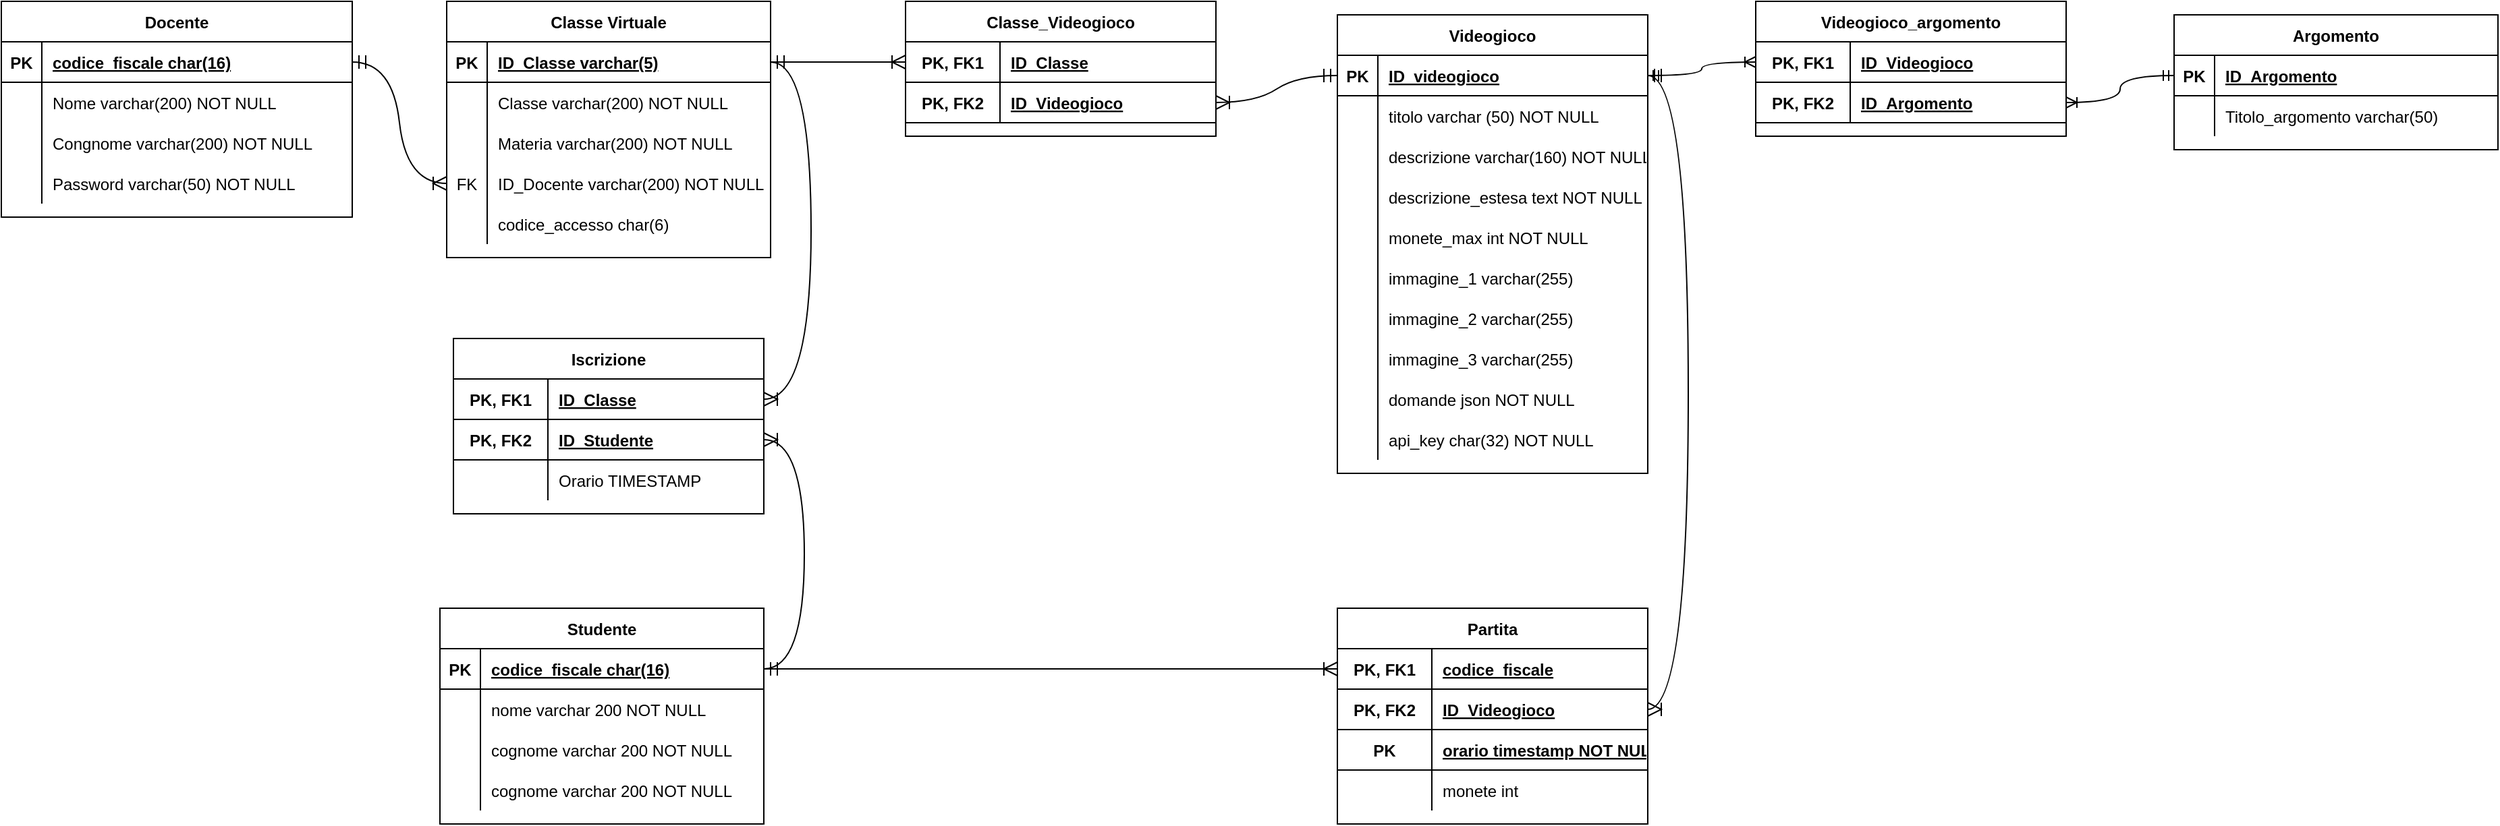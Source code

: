 <mxfile version="26.2.2">
  <diagram id="R2lEEEUBdFMjLlhIrx00" name="Page-1">
    <mxGraphModel dx="1182" dy="686" grid="1" gridSize="10" guides="1" tooltips="1" connect="1" arrows="1" fold="1" page="1" pageScale="1" pageWidth="850" pageHeight="1100" math="0" shadow="0" extFonts="Permanent Marker^https://fonts.googleapis.com/css?family=Permanent+Marker">
      <root>
        <mxCell id="0" />
        <mxCell id="1" parent="0" />
        <mxCell id="C-vyLk0tnHw3VtMMgP7b-23" value="Docente" style="shape=table;startSize=30;container=1;collapsible=1;childLayout=tableLayout;fixedRows=1;rowLines=0;fontStyle=1;align=center;resizeLast=1;" parent="1" vertex="1">
          <mxGeometry x="100" y="100" width="260" height="160" as="geometry" />
        </mxCell>
        <mxCell id="C-vyLk0tnHw3VtMMgP7b-24" value="" style="shape=partialRectangle;collapsible=0;dropTarget=0;pointerEvents=0;fillColor=none;points=[[0,0.5],[1,0.5]];portConstraint=eastwest;top=0;left=0;right=0;bottom=1;" parent="C-vyLk0tnHw3VtMMgP7b-23" vertex="1">
          <mxGeometry y="30" width="260" height="30" as="geometry" />
        </mxCell>
        <mxCell id="C-vyLk0tnHw3VtMMgP7b-25" value="PK" style="shape=partialRectangle;overflow=hidden;connectable=0;fillColor=none;top=0;left=0;bottom=0;right=0;fontStyle=1;" parent="C-vyLk0tnHw3VtMMgP7b-24" vertex="1">
          <mxGeometry width="30" height="30" as="geometry">
            <mxRectangle width="30" height="30" as="alternateBounds" />
          </mxGeometry>
        </mxCell>
        <mxCell id="C-vyLk0tnHw3VtMMgP7b-26" value="codice_fiscale char(16)" style="shape=partialRectangle;overflow=hidden;connectable=0;fillColor=none;top=0;left=0;bottom=0;right=0;align=left;spacingLeft=6;fontStyle=5;" parent="C-vyLk0tnHw3VtMMgP7b-24" vertex="1">
          <mxGeometry x="30" width="230" height="30" as="geometry">
            <mxRectangle width="230" height="30" as="alternateBounds" />
          </mxGeometry>
        </mxCell>
        <mxCell id="C-vyLk0tnHw3VtMMgP7b-27" value="" style="shape=partialRectangle;collapsible=0;dropTarget=0;pointerEvents=0;fillColor=none;points=[[0,0.5],[1,0.5]];portConstraint=eastwest;top=0;left=0;right=0;bottom=0;" parent="C-vyLk0tnHw3VtMMgP7b-23" vertex="1">
          <mxGeometry y="60" width="260" height="30" as="geometry" />
        </mxCell>
        <mxCell id="C-vyLk0tnHw3VtMMgP7b-28" value="" style="shape=partialRectangle;overflow=hidden;connectable=0;fillColor=none;top=0;left=0;bottom=0;right=0;" parent="C-vyLk0tnHw3VtMMgP7b-27" vertex="1">
          <mxGeometry width="30" height="30" as="geometry">
            <mxRectangle width="30" height="30" as="alternateBounds" />
          </mxGeometry>
        </mxCell>
        <mxCell id="C-vyLk0tnHw3VtMMgP7b-29" value="Nome varchar(200) NOT NULL" style="shape=partialRectangle;overflow=hidden;connectable=0;fillColor=none;top=0;left=0;bottom=0;right=0;align=left;spacingLeft=6;" parent="C-vyLk0tnHw3VtMMgP7b-27" vertex="1">
          <mxGeometry x="30" width="230" height="30" as="geometry">
            <mxRectangle width="230" height="30" as="alternateBounds" />
          </mxGeometry>
        </mxCell>
        <mxCell id="IggxKIgEsVO3CC22svOD-1" value="" style="shape=partialRectangle;collapsible=0;dropTarget=0;pointerEvents=0;fillColor=none;points=[[0,0.5],[1,0.5]];portConstraint=eastwest;top=0;left=0;right=0;bottom=0;" parent="C-vyLk0tnHw3VtMMgP7b-23" vertex="1">
          <mxGeometry y="90" width="260" height="30" as="geometry" />
        </mxCell>
        <mxCell id="IggxKIgEsVO3CC22svOD-2" value="" style="shape=partialRectangle;overflow=hidden;connectable=0;fillColor=none;top=0;left=0;bottom=0;right=0;" parent="IggxKIgEsVO3CC22svOD-1" vertex="1">
          <mxGeometry width="30" height="30" as="geometry">
            <mxRectangle width="30" height="30" as="alternateBounds" />
          </mxGeometry>
        </mxCell>
        <mxCell id="IggxKIgEsVO3CC22svOD-3" value="Congnome varchar(200) NOT NULL" style="shape=partialRectangle;overflow=hidden;connectable=0;fillColor=none;top=0;left=0;bottom=0;right=0;align=left;spacingLeft=6;" parent="IggxKIgEsVO3CC22svOD-1" vertex="1">
          <mxGeometry x="30" width="230" height="30" as="geometry">
            <mxRectangle width="230" height="30" as="alternateBounds" />
          </mxGeometry>
        </mxCell>
        <mxCell id="_SUH1hEgXWgi9U1hBM_J-2" value="" style="shape=partialRectangle;collapsible=0;dropTarget=0;pointerEvents=0;fillColor=none;points=[[0,0.5],[1,0.5]];portConstraint=eastwest;top=0;left=0;right=0;bottom=0;" parent="C-vyLk0tnHw3VtMMgP7b-23" vertex="1">
          <mxGeometry y="120" width="260" height="30" as="geometry" />
        </mxCell>
        <mxCell id="_SUH1hEgXWgi9U1hBM_J-3" value="" style="shape=partialRectangle;overflow=hidden;connectable=0;fillColor=none;top=0;left=0;bottom=0;right=0;" parent="_SUH1hEgXWgi9U1hBM_J-2" vertex="1">
          <mxGeometry width="30" height="30" as="geometry">
            <mxRectangle width="30" height="30" as="alternateBounds" />
          </mxGeometry>
        </mxCell>
        <mxCell id="_SUH1hEgXWgi9U1hBM_J-4" value="Password varchar(50) NOT NULL" style="shape=partialRectangle;overflow=hidden;connectable=0;fillColor=none;top=0;left=0;bottom=0;right=0;align=left;spacingLeft=6;" parent="_SUH1hEgXWgi9U1hBM_J-2" vertex="1">
          <mxGeometry x="30" width="230" height="30" as="geometry">
            <mxRectangle width="230" height="30" as="alternateBounds" />
          </mxGeometry>
        </mxCell>
        <mxCell id="_SUH1hEgXWgi9U1hBM_J-8" value="Classe Virtuale" style="shape=table;startSize=30;container=1;collapsible=1;childLayout=tableLayout;fixedRows=1;rowLines=0;fontStyle=1;align=center;resizeLast=1;" parent="1" vertex="1">
          <mxGeometry x="430" y="100" width="240" height="190" as="geometry" />
        </mxCell>
        <mxCell id="_SUH1hEgXWgi9U1hBM_J-9" value="" style="shape=partialRectangle;collapsible=0;dropTarget=0;pointerEvents=0;fillColor=none;points=[[0,0.5],[1,0.5]];portConstraint=eastwest;top=0;left=0;right=0;bottom=1;" parent="_SUH1hEgXWgi9U1hBM_J-8" vertex="1">
          <mxGeometry y="30" width="240" height="30" as="geometry" />
        </mxCell>
        <mxCell id="_SUH1hEgXWgi9U1hBM_J-10" value="PK" style="shape=partialRectangle;overflow=hidden;connectable=0;fillColor=none;top=0;left=0;bottom=0;right=0;fontStyle=1;" parent="_SUH1hEgXWgi9U1hBM_J-9" vertex="1">
          <mxGeometry width="30" height="30" as="geometry">
            <mxRectangle width="30" height="30" as="alternateBounds" />
          </mxGeometry>
        </mxCell>
        <mxCell id="_SUH1hEgXWgi9U1hBM_J-11" value="ID_Classe varchar(5)" style="shape=partialRectangle;overflow=hidden;connectable=0;fillColor=none;top=0;left=0;bottom=0;right=0;align=left;spacingLeft=6;fontStyle=5;" parent="_SUH1hEgXWgi9U1hBM_J-9" vertex="1">
          <mxGeometry x="30" width="210" height="30" as="geometry">
            <mxRectangle width="210" height="30" as="alternateBounds" />
          </mxGeometry>
        </mxCell>
        <mxCell id="_SUH1hEgXWgi9U1hBM_J-12" value="" style="shape=partialRectangle;collapsible=0;dropTarget=0;pointerEvents=0;fillColor=none;points=[[0,0.5],[1,0.5]];portConstraint=eastwest;top=0;left=0;right=0;bottom=0;" parent="_SUH1hEgXWgi9U1hBM_J-8" vertex="1">
          <mxGeometry y="60" width="240" height="30" as="geometry" />
        </mxCell>
        <mxCell id="_SUH1hEgXWgi9U1hBM_J-13" value="" style="shape=partialRectangle;overflow=hidden;connectable=0;fillColor=none;top=0;left=0;bottom=0;right=0;" parent="_SUH1hEgXWgi9U1hBM_J-12" vertex="1">
          <mxGeometry width="30" height="30" as="geometry">
            <mxRectangle width="30" height="30" as="alternateBounds" />
          </mxGeometry>
        </mxCell>
        <mxCell id="_SUH1hEgXWgi9U1hBM_J-14" value="Classe varchar(200) NOT NULL" style="shape=partialRectangle;overflow=hidden;connectable=0;fillColor=none;top=0;left=0;bottom=0;right=0;align=left;spacingLeft=6;" parent="_SUH1hEgXWgi9U1hBM_J-12" vertex="1">
          <mxGeometry x="30" width="210" height="30" as="geometry">
            <mxRectangle width="210" height="30" as="alternateBounds" />
          </mxGeometry>
        </mxCell>
        <mxCell id="_SUH1hEgXWgi9U1hBM_J-15" value="" style="shape=partialRectangle;collapsible=0;dropTarget=0;pointerEvents=0;fillColor=none;points=[[0,0.5],[1,0.5]];portConstraint=eastwest;top=0;left=0;right=0;bottom=0;" parent="_SUH1hEgXWgi9U1hBM_J-8" vertex="1">
          <mxGeometry y="90" width="240" height="30" as="geometry" />
        </mxCell>
        <mxCell id="_SUH1hEgXWgi9U1hBM_J-16" value="" style="shape=partialRectangle;overflow=hidden;connectable=0;fillColor=none;top=0;left=0;bottom=0;right=0;" parent="_SUH1hEgXWgi9U1hBM_J-15" vertex="1">
          <mxGeometry width="30" height="30" as="geometry">
            <mxRectangle width="30" height="30" as="alternateBounds" />
          </mxGeometry>
        </mxCell>
        <mxCell id="_SUH1hEgXWgi9U1hBM_J-17" value="Materia varchar(200) NOT NULL" style="shape=partialRectangle;overflow=hidden;connectable=0;fillColor=none;top=0;left=0;bottom=0;right=0;align=left;spacingLeft=6;" parent="_SUH1hEgXWgi9U1hBM_J-15" vertex="1">
          <mxGeometry x="30" width="210" height="30" as="geometry">
            <mxRectangle width="210" height="30" as="alternateBounds" />
          </mxGeometry>
        </mxCell>
        <mxCell id="ghyRE52fyEiXk1OtpLhj-1" value="" style="shape=partialRectangle;collapsible=0;dropTarget=0;pointerEvents=0;fillColor=none;points=[[0,0.5],[1,0.5]];portConstraint=eastwest;top=0;left=0;right=0;bottom=0;" parent="_SUH1hEgXWgi9U1hBM_J-8" vertex="1">
          <mxGeometry y="120" width="240" height="30" as="geometry" />
        </mxCell>
        <mxCell id="ghyRE52fyEiXk1OtpLhj-2" value="FK" style="shape=partialRectangle;overflow=hidden;connectable=0;fillColor=none;top=0;left=0;bottom=0;right=0;" parent="ghyRE52fyEiXk1OtpLhj-1" vertex="1">
          <mxGeometry width="30" height="30" as="geometry">
            <mxRectangle width="30" height="30" as="alternateBounds" />
          </mxGeometry>
        </mxCell>
        <mxCell id="ghyRE52fyEiXk1OtpLhj-3" value="ID_Docente varchar(200) NOT NULL" style="shape=partialRectangle;overflow=hidden;connectable=0;fillColor=none;top=0;left=0;bottom=0;right=0;align=left;spacingLeft=6;" parent="ghyRE52fyEiXk1OtpLhj-1" vertex="1">
          <mxGeometry x="30" width="210" height="30" as="geometry">
            <mxRectangle width="210" height="30" as="alternateBounds" />
          </mxGeometry>
        </mxCell>
        <mxCell id="kP-Yp64n4imgnV4r-mcW-1" style="shape=partialRectangle;collapsible=0;dropTarget=0;pointerEvents=0;fillColor=none;points=[[0,0.5],[1,0.5]];portConstraint=eastwest;top=0;left=0;right=0;bottom=0;" parent="_SUH1hEgXWgi9U1hBM_J-8" vertex="1">
          <mxGeometry y="150" width="240" height="30" as="geometry" />
        </mxCell>
        <mxCell id="kP-Yp64n4imgnV4r-mcW-2" style="shape=partialRectangle;overflow=hidden;connectable=0;fillColor=none;top=0;left=0;bottom=0;right=0;" parent="kP-Yp64n4imgnV4r-mcW-1" vertex="1">
          <mxGeometry width="30" height="30" as="geometry">
            <mxRectangle width="30" height="30" as="alternateBounds" />
          </mxGeometry>
        </mxCell>
        <mxCell id="kP-Yp64n4imgnV4r-mcW-3" value="codice_accesso char(6)" style="shape=partialRectangle;overflow=hidden;connectable=0;fillColor=none;top=0;left=0;bottom=0;right=0;align=left;spacingLeft=6;" parent="kP-Yp64n4imgnV4r-mcW-1" vertex="1">
          <mxGeometry x="30" width="210" height="30" as="geometry">
            <mxRectangle width="210" height="30" as="alternateBounds" />
          </mxGeometry>
        </mxCell>
        <mxCell id="_SUH1hEgXWgi9U1hBM_J-18" value="" style="edgeStyle=entityRelationEdgeStyle;fontSize=12;html=1;endArrow=ERoneToMany;startArrow=ERmandOne;rounded=0;startSize=8;endSize=8;curved=1;" parent="1" source="C-vyLk0tnHw3VtMMgP7b-24" target="ghyRE52fyEiXk1OtpLhj-1" edge="1">
          <mxGeometry width="100" height="100" relative="1" as="geometry">
            <mxPoint x="310" y="450" as="sourcePoint" />
            <mxPoint x="430" y="290" as="targetPoint" />
            <Array as="points">
              <mxPoint x="340" y="120" />
              <mxPoint x="420" y="230" />
            </Array>
          </mxGeometry>
        </mxCell>
        <mxCell id="_SUH1hEgXWgi9U1hBM_J-19" value="Videogioco" style="shape=table;startSize=30;container=1;collapsible=1;childLayout=tableLayout;fixedRows=1;rowLines=0;fontStyle=1;align=center;resizeLast=1;" parent="1" vertex="1">
          <mxGeometry x="1090" y="110" width="230" height="340" as="geometry" />
        </mxCell>
        <mxCell id="_SUH1hEgXWgi9U1hBM_J-20" value="" style="shape=partialRectangle;collapsible=0;dropTarget=0;pointerEvents=0;fillColor=none;points=[[0,0.5],[1,0.5]];portConstraint=eastwest;top=0;left=0;right=0;bottom=1;" parent="_SUH1hEgXWgi9U1hBM_J-19" vertex="1">
          <mxGeometry y="30" width="230" height="30" as="geometry" />
        </mxCell>
        <mxCell id="_SUH1hEgXWgi9U1hBM_J-21" value="PK" style="shape=partialRectangle;overflow=hidden;connectable=0;fillColor=none;top=0;left=0;bottom=0;right=0;fontStyle=1;" parent="_SUH1hEgXWgi9U1hBM_J-20" vertex="1">
          <mxGeometry width="30" height="30" as="geometry">
            <mxRectangle width="30" height="30" as="alternateBounds" />
          </mxGeometry>
        </mxCell>
        <mxCell id="_SUH1hEgXWgi9U1hBM_J-22" value="ID_videogioco" style="shape=partialRectangle;overflow=hidden;connectable=0;fillColor=none;top=0;left=0;bottom=0;right=0;align=left;spacingLeft=6;fontStyle=5;" parent="_SUH1hEgXWgi9U1hBM_J-20" vertex="1">
          <mxGeometry x="30" width="200" height="30" as="geometry">
            <mxRectangle width="200" height="30" as="alternateBounds" />
          </mxGeometry>
        </mxCell>
        <mxCell id="_SUH1hEgXWgi9U1hBM_J-23" value="" style="shape=partialRectangle;collapsible=0;dropTarget=0;pointerEvents=0;fillColor=none;points=[[0,0.5],[1,0.5]];portConstraint=eastwest;top=0;left=0;right=0;bottom=0;" parent="_SUH1hEgXWgi9U1hBM_J-19" vertex="1">
          <mxGeometry y="60" width="230" height="30" as="geometry" />
        </mxCell>
        <mxCell id="_SUH1hEgXWgi9U1hBM_J-24" value="" style="shape=partialRectangle;overflow=hidden;connectable=0;fillColor=none;top=0;left=0;bottom=0;right=0;" parent="_SUH1hEgXWgi9U1hBM_J-23" vertex="1">
          <mxGeometry width="30" height="30" as="geometry">
            <mxRectangle width="30" height="30" as="alternateBounds" />
          </mxGeometry>
        </mxCell>
        <mxCell id="_SUH1hEgXWgi9U1hBM_J-25" value="titolo varchar (50) NOT NULL" style="shape=partialRectangle;overflow=hidden;connectable=0;fillColor=none;top=0;left=0;bottom=0;right=0;align=left;spacingLeft=6;" parent="_SUH1hEgXWgi9U1hBM_J-23" vertex="1">
          <mxGeometry x="30" width="200" height="30" as="geometry">
            <mxRectangle width="200" height="30" as="alternateBounds" />
          </mxGeometry>
        </mxCell>
        <mxCell id="_SUH1hEgXWgi9U1hBM_J-26" value="" style="shape=partialRectangle;collapsible=0;dropTarget=0;pointerEvents=0;fillColor=none;points=[[0,0.5],[1,0.5]];portConstraint=eastwest;top=0;left=0;right=0;bottom=0;" parent="_SUH1hEgXWgi9U1hBM_J-19" vertex="1">
          <mxGeometry y="90" width="230" height="30" as="geometry" />
        </mxCell>
        <mxCell id="_SUH1hEgXWgi9U1hBM_J-27" value="" style="shape=partialRectangle;overflow=hidden;connectable=0;fillColor=none;top=0;left=0;bottom=0;right=0;" parent="_SUH1hEgXWgi9U1hBM_J-26" vertex="1">
          <mxGeometry width="30" height="30" as="geometry">
            <mxRectangle width="30" height="30" as="alternateBounds" />
          </mxGeometry>
        </mxCell>
        <mxCell id="_SUH1hEgXWgi9U1hBM_J-28" value="descrizione varchar(160) NOT NULL" style="shape=partialRectangle;overflow=hidden;connectable=0;fillColor=none;top=0;left=0;bottom=0;right=0;align=left;spacingLeft=6;" parent="_SUH1hEgXWgi9U1hBM_J-26" vertex="1">
          <mxGeometry x="30" width="200" height="30" as="geometry">
            <mxRectangle width="200" height="30" as="alternateBounds" />
          </mxGeometry>
        </mxCell>
        <mxCell id="kP-Yp64n4imgnV4r-mcW-4" style="shape=partialRectangle;collapsible=0;dropTarget=0;pointerEvents=0;fillColor=none;points=[[0,0.5],[1,0.5]];portConstraint=eastwest;top=0;left=0;right=0;bottom=0;" parent="_SUH1hEgXWgi9U1hBM_J-19" vertex="1">
          <mxGeometry y="120" width="230" height="30" as="geometry" />
        </mxCell>
        <mxCell id="kP-Yp64n4imgnV4r-mcW-5" style="shape=partialRectangle;overflow=hidden;connectable=0;fillColor=none;top=0;left=0;bottom=0;right=0;" parent="kP-Yp64n4imgnV4r-mcW-4" vertex="1">
          <mxGeometry width="30" height="30" as="geometry">
            <mxRectangle width="30" height="30" as="alternateBounds" />
          </mxGeometry>
        </mxCell>
        <mxCell id="kP-Yp64n4imgnV4r-mcW-6" value="descrizione_estesa text NOT NULL" style="shape=partialRectangle;overflow=hidden;connectable=0;fillColor=none;top=0;left=0;bottom=0;right=0;align=left;spacingLeft=6;" parent="kP-Yp64n4imgnV4r-mcW-4" vertex="1">
          <mxGeometry x="30" width="200" height="30" as="geometry">
            <mxRectangle width="200" height="30" as="alternateBounds" />
          </mxGeometry>
        </mxCell>
        <mxCell id="kP-Yp64n4imgnV4r-mcW-7" style="shape=partialRectangle;collapsible=0;dropTarget=0;pointerEvents=0;fillColor=none;points=[[0,0.5],[1,0.5]];portConstraint=eastwest;top=0;left=0;right=0;bottom=0;" parent="_SUH1hEgXWgi9U1hBM_J-19" vertex="1">
          <mxGeometry y="150" width="230" height="30" as="geometry" />
        </mxCell>
        <mxCell id="kP-Yp64n4imgnV4r-mcW-8" style="shape=partialRectangle;overflow=hidden;connectable=0;fillColor=none;top=0;left=0;bottom=0;right=0;" parent="kP-Yp64n4imgnV4r-mcW-7" vertex="1">
          <mxGeometry width="30" height="30" as="geometry">
            <mxRectangle width="30" height="30" as="alternateBounds" />
          </mxGeometry>
        </mxCell>
        <mxCell id="kP-Yp64n4imgnV4r-mcW-9" value="monete_max int NOT NULL" style="shape=partialRectangle;overflow=hidden;connectable=0;fillColor=none;top=0;left=0;bottom=0;right=0;align=left;spacingLeft=6;" parent="kP-Yp64n4imgnV4r-mcW-7" vertex="1">
          <mxGeometry x="30" width="200" height="30" as="geometry">
            <mxRectangle width="200" height="30" as="alternateBounds" />
          </mxGeometry>
        </mxCell>
        <mxCell id="kP-Yp64n4imgnV4r-mcW-16" style="shape=partialRectangle;collapsible=0;dropTarget=0;pointerEvents=0;fillColor=none;points=[[0,0.5],[1,0.5]];portConstraint=eastwest;top=0;left=0;right=0;bottom=0;" parent="_SUH1hEgXWgi9U1hBM_J-19" vertex="1">
          <mxGeometry y="180" width="230" height="30" as="geometry" />
        </mxCell>
        <mxCell id="kP-Yp64n4imgnV4r-mcW-17" style="shape=partialRectangle;overflow=hidden;connectable=0;fillColor=none;top=0;left=0;bottom=0;right=0;" parent="kP-Yp64n4imgnV4r-mcW-16" vertex="1">
          <mxGeometry width="30" height="30" as="geometry">
            <mxRectangle width="30" height="30" as="alternateBounds" />
          </mxGeometry>
        </mxCell>
        <mxCell id="kP-Yp64n4imgnV4r-mcW-18" value="immagine_1 varchar(255)" style="shape=partialRectangle;overflow=hidden;connectable=0;fillColor=none;top=0;left=0;bottom=0;right=0;align=left;spacingLeft=6;" parent="kP-Yp64n4imgnV4r-mcW-16" vertex="1">
          <mxGeometry x="30" width="200" height="30" as="geometry">
            <mxRectangle width="200" height="30" as="alternateBounds" />
          </mxGeometry>
        </mxCell>
        <mxCell id="kP-Yp64n4imgnV4r-mcW-13" style="shape=partialRectangle;collapsible=0;dropTarget=0;pointerEvents=0;fillColor=none;points=[[0,0.5],[1,0.5]];portConstraint=eastwest;top=0;left=0;right=0;bottom=0;" parent="_SUH1hEgXWgi9U1hBM_J-19" vertex="1">
          <mxGeometry y="210" width="230" height="30" as="geometry" />
        </mxCell>
        <mxCell id="kP-Yp64n4imgnV4r-mcW-14" style="shape=partialRectangle;overflow=hidden;connectable=0;fillColor=none;top=0;left=0;bottom=0;right=0;" parent="kP-Yp64n4imgnV4r-mcW-13" vertex="1">
          <mxGeometry width="30" height="30" as="geometry">
            <mxRectangle width="30" height="30" as="alternateBounds" />
          </mxGeometry>
        </mxCell>
        <mxCell id="kP-Yp64n4imgnV4r-mcW-15" value="immagine_2 varchar(255)" style="shape=partialRectangle;overflow=hidden;connectable=0;fillColor=none;top=0;left=0;bottom=0;right=0;align=left;spacingLeft=6;" parent="kP-Yp64n4imgnV4r-mcW-13" vertex="1">
          <mxGeometry x="30" width="200" height="30" as="geometry">
            <mxRectangle width="200" height="30" as="alternateBounds" />
          </mxGeometry>
        </mxCell>
        <mxCell id="kP-Yp64n4imgnV4r-mcW-10" style="shape=partialRectangle;collapsible=0;dropTarget=0;pointerEvents=0;fillColor=none;points=[[0,0.5],[1,0.5]];portConstraint=eastwest;top=0;left=0;right=0;bottom=0;" parent="_SUH1hEgXWgi9U1hBM_J-19" vertex="1">
          <mxGeometry y="240" width="230" height="30" as="geometry" />
        </mxCell>
        <mxCell id="kP-Yp64n4imgnV4r-mcW-11" style="shape=partialRectangle;overflow=hidden;connectable=0;fillColor=none;top=0;left=0;bottom=0;right=0;" parent="kP-Yp64n4imgnV4r-mcW-10" vertex="1">
          <mxGeometry width="30" height="30" as="geometry">
            <mxRectangle width="30" height="30" as="alternateBounds" />
          </mxGeometry>
        </mxCell>
        <mxCell id="kP-Yp64n4imgnV4r-mcW-12" value="immagine_3 varchar(255)" style="shape=partialRectangle;overflow=hidden;connectable=0;fillColor=none;top=0;left=0;bottom=0;right=0;align=left;spacingLeft=6;" parent="kP-Yp64n4imgnV4r-mcW-10" vertex="1">
          <mxGeometry x="30" width="200" height="30" as="geometry">
            <mxRectangle width="200" height="30" as="alternateBounds" />
          </mxGeometry>
        </mxCell>
        <mxCell id="IggxKIgEsVO3CC22svOD-12" style="shape=partialRectangle;collapsible=0;dropTarget=0;pointerEvents=0;fillColor=none;points=[[0,0.5],[1,0.5]];portConstraint=eastwest;top=0;left=0;right=0;bottom=0;" parent="_SUH1hEgXWgi9U1hBM_J-19" vertex="1">
          <mxGeometry y="270" width="230" height="30" as="geometry" />
        </mxCell>
        <mxCell id="IggxKIgEsVO3CC22svOD-13" style="shape=partialRectangle;overflow=hidden;connectable=0;fillColor=none;top=0;left=0;bottom=0;right=0;" parent="IggxKIgEsVO3CC22svOD-12" vertex="1">
          <mxGeometry width="30" height="30" as="geometry">
            <mxRectangle width="30" height="30" as="alternateBounds" />
          </mxGeometry>
        </mxCell>
        <mxCell id="IggxKIgEsVO3CC22svOD-14" value="domande json NOT NULL" style="shape=partialRectangle;overflow=hidden;connectable=0;fillColor=none;top=0;left=0;bottom=0;right=0;align=left;spacingLeft=6;" parent="IggxKIgEsVO3CC22svOD-12" vertex="1">
          <mxGeometry x="30" width="200" height="30" as="geometry">
            <mxRectangle width="200" height="30" as="alternateBounds" />
          </mxGeometry>
        </mxCell>
        <mxCell id="zwfpo51bR4X7Mv6zt_tQ-2" style="shape=partialRectangle;collapsible=0;dropTarget=0;pointerEvents=0;fillColor=none;points=[[0,0.5],[1,0.5]];portConstraint=eastwest;top=0;left=0;right=0;bottom=0;" parent="_SUH1hEgXWgi9U1hBM_J-19" vertex="1">
          <mxGeometry y="300" width="230" height="30" as="geometry" />
        </mxCell>
        <mxCell id="zwfpo51bR4X7Mv6zt_tQ-3" style="shape=partialRectangle;overflow=hidden;connectable=0;fillColor=none;top=0;left=0;bottom=0;right=0;" parent="zwfpo51bR4X7Mv6zt_tQ-2" vertex="1">
          <mxGeometry width="30" height="30" as="geometry">
            <mxRectangle width="30" height="30" as="alternateBounds" />
          </mxGeometry>
        </mxCell>
        <mxCell id="zwfpo51bR4X7Mv6zt_tQ-4" value="api_key char(32) NOT NULL" style="shape=partialRectangle;overflow=hidden;connectable=0;fillColor=none;top=0;left=0;bottom=0;right=0;align=left;spacingLeft=6;" parent="zwfpo51bR4X7Mv6zt_tQ-2" vertex="1">
          <mxGeometry x="30" width="200" height="30" as="geometry">
            <mxRectangle width="200" height="30" as="alternateBounds" />
          </mxGeometry>
        </mxCell>
        <mxCell id="ghyRE52fyEiXk1OtpLhj-7" value="Classe_Videogioco" style="shape=table;startSize=30;container=1;collapsible=1;childLayout=tableLayout;fixedRows=1;rowLines=0;fontStyle=1;align=center;resizeLast=1;" parent="1" vertex="1">
          <mxGeometry x="770" y="100" width="230" height="100" as="geometry" />
        </mxCell>
        <mxCell id="ghyRE52fyEiXk1OtpLhj-8" value="" style="shape=partialRectangle;collapsible=0;dropTarget=0;pointerEvents=0;fillColor=none;points=[[0,0.5],[1,0.5]];portConstraint=eastwest;top=0;left=0;right=0;bottom=1;" parent="ghyRE52fyEiXk1OtpLhj-7" vertex="1">
          <mxGeometry y="30" width="230" height="30" as="geometry" />
        </mxCell>
        <mxCell id="ghyRE52fyEiXk1OtpLhj-9" value="PK, FK1" style="shape=partialRectangle;overflow=hidden;connectable=0;fillColor=none;top=0;left=0;bottom=0;right=0;fontStyle=1;" parent="ghyRE52fyEiXk1OtpLhj-8" vertex="1">
          <mxGeometry width="70" height="30" as="geometry">
            <mxRectangle width="70" height="30" as="alternateBounds" />
          </mxGeometry>
        </mxCell>
        <mxCell id="ghyRE52fyEiXk1OtpLhj-10" value="ID_Classe" style="shape=partialRectangle;overflow=hidden;connectable=0;fillColor=none;top=0;left=0;bottom=0;right=0;align=left;spacingLeft=6;fontStyle=5;" parent="ghyRE52fyEiXk1OtpLhj-8" vertex="1">
          <mxGeometry x="70" width="160" height="30" as="geometry">
            <mxRectangle width="160" height="30" as="alternateBounds" />
          </mxGeometry>
        </mxCell>
        <mxCell id="ghyRE52fyEiXk1OtpLhj-17" value="" style="shape=partialRectangle;collapsible=0;dropTarget=0;pointerEvents=0;fillColor=none;points=[[0,0.5],[1,0.5]];portConstraint=eastwest;top=0;left=0;right=0;bottom=1;" parent="ghyRE52fyEiXk1OtpLhj-7" vertex="1">
          <mxGeometry y="60" width="230" height="30" as="geometry" />
        </mxCell>
        <mxCell id="ghyRE52fyEiXk1OtpLhj-18" value="PK, FK2" style="shape=partialRectangle;overflow=hidden;connectable=0;fillColor=none;top=0;left=0;bottom=0;right=0;fontStyle=1;" parent="ghyRE52fyEiXk1OtpLhj-17" vertex="1">
          <mxGeometry width="70" height="30" as="geometry">
            <mxRectangle width="70" height="30" as="alternateBounds" />
          </mxGeometry>
        </mxCell>
        <mxCell id="ghyRE52fyEiXk1OtpLhj-19" value="ID_Videogioco" style="shape=partialRectangle;overflow=hidden;connectable=0;fillColor=none;top=0;left=0;bottom=0;right=0;align=left;spacingLeft=6;fontStyle=5;" parent="ghyRE52fyEiXk1OtpLhj-17" vertex="1">
          <mxGeometry x="70" width="160" height="30" as="geometry">
            <mxRectangle width="160" height="30" as="alternateBounds" />
          </mxGeometry>
        </mxCell>
        <mxCell id="ghyRE52fyEiXk1OtpLhj-20" value="" style="edgeStyle=entityRelationEdgeStyle;fontSize=12;html=1;endArrow=ERoneToMany;startArrow=ERmandOne;rounded=0;startSize=8;endSize=8;curved=1;" parent="1" source="_SUH1hEgXWgi9U1hBM_J-9" target="ghyRE52fyEiXk1OtpLhj-8" edge="1">
          <mxGeometry width="100" height="100" relative="1" as="geometry">
            <mxPoint x="670" y="245" as="sourcePoint" />
            <mxPoint x="381.421" y="45" as="targetPoint" />
          </mxGeometry>
        </mxCell>
        <mxCell id="ghyRE52fyEiXk1OtpLhj-21" value="" style="edgeStyle=entityRelationEdgeStyle;fontSize=12;html=1;endArrow=ERoneToMany;startArrow=ERmandOne;rounded=0;startSize=8;endSize=8;curved=1;" parent="1" source="_SUH1hEgXWgi9U1hBM_J-20" target="ghyRE52fyEiXk1OtpLhj-17" edge="1">
          <mxGeometry width="100" height="100" relative="1" as="geometry">
            <mxPoint x="138.579" y="135" as="sourcePoint" />
            <mxPoint x="588.579" y="155" as="targetPoint" />
          </mxGeometry>
        </mxCell>
        <mxCell id="ghyRE52fyEiXk1OtpLhj-35" value="Iscrizione" style="shape=table;startSize=30;container=1;collapsible=1;childLayout=tableLayout;fixedRows=1;rowLines=0;fontStyle=1;align=center;resizeLast=1;" parent="1" vertex="1">
          <mxGeometry x="435" y="350" width="230" height="130" as="geometry" />
        </mxCell>
        <mxCell id="ghyRE52fyEiXk1OtpLhj-36" value="" style="shape=partialRectangle;collapsible=0;dropTarget=0;pointerEvents=0;fillColor=none;points=[[0,0.5],[1,0.5]];portConstraint=eastwest;top=0;left=0;right=0;bottom=1;" parent="ghyRE52fyEiXk1OtpLhj-35" vertex="1">
          <mxGeometry y="30" width="230" height="30" as="geometry" />
        </mxCell>
        <mxCell id="ghyRE52fyEiXk1OtpLhj-37" value="PK, FK1" style="shape=partialRectangle;overflow=hidden;connectable=0;fillColor=none;top=0;left=0;bottom=0;right=0;fontStyle=1;" parent="ghyRE52fyEiXk1OtpLhj-36" vertex="1">
          <mxGeometry width="70" height="30" as="geometry">
            <mxRectangle width="70" height="30" as="alternateBounds" />
          </mxGeometry>
        </mxCell>
        <mxCell id="ghyRE52fyEiXk1OtpLhj-38" value="ID_Classe" style="shape=partialRectangle;overflow=hidden;connectable=0;fillColor=none;top=0;left=0;bottom=0;right=0;align=left;spacingLeft=6;fontStyle=5;" parent="ghyRE52fyEiXk1OtpLhj-36" vertex="1">
          <mxGeometry x="70" width="160" height="30" as="geometry">
            <mxRectangle width="160" height="30" as="alternateBounds" />
          </mxGeometry>
        </mxCell>
        <mxCell id="ghyRE52fyEiXk1OtpLhj-39" value="" style="shape=partialRectangle;collapsible=0;dropTarget=0;pointerEvents=0;fillColor=none;points=[[0,0.5],[1,0.5]];portConstraint=eastwest;top=0;left=0;right=0;bottom=1;" parent="ghyRE52fyEiXk1OtpLhj-35" vertex="1">
          <mxGeometry y="60" width="230" height="30" as="geometry" />
        </mxCell>
        <mxCell id="ghyRE52fyEiXk1OtpLhj-40" value="PK, FK2" style="shape=partialRectangle;overflow=hidden;connectable=0;fillColor=none;top=0;left=0;bottom=0;right=0;fontStyle=1;" parent="ghyRE52fyEiXk1OtpLhj-39" vertex="1">
          <mxGeometry width="70" height="30" as="geometry">
            <mxRectangle width="70" height="30" as="alternateBounds" />
          </mxGeometry>
        </mxCell>
        <mxCell id="ghyRE52fyEiXk1OtpLhj-41" value="ID_Studente" style="shape=partialRectangle;overflow=hidden;connectable=0;fillColor=none;top=0;left=0;bottom=0;right=0;align=left;spacingLeft=6;fontStyle=5;" parent="ghyRE52fyEiXk1OtpLhj-39" vertex="1">
          <mxGeometry x="70" width="160" height="30" as="geometry">
            <mxRectangle width="160" height="30" as="alternateBounds" />
          </mxGeometry>
        </mxCell>
        <mxCell id="ghyRE52fyEiXk1OtpLhj-42" value="" style="shape=partialRectangle;collapsible=0;dropTarget=0;pointerEvents=0;fillColor=none;points=[[0,0.5],[1,0.5]];portConstraint=eastwest;top=0;left=0;right=0;bottom=0;" parent="ghyRE52fyEiXk1OtpLhj-35" vertex="1">
          <mxGeometry y="90" width="230" height="30" as="geometry" />
        </mxCell>
        <mxCell id="ghyRE52fyEiXk1OtpLhj-43" value="" style="shape=partialRectangle;overflow=hidden;connectable=0;fillColor=none;top=0;left=0;bottom=0;right=0;" parent="ghyRE52fyEiXk1OtpLhj-42" vertex="1">
          <mxGeometry width="70" height="30" as="geometry">
            <mxRectangle width="70" height="30" as="alternateBounds" />
          </mxGeometry>
        </mxCell>
        <mxCell id="ghyRE52fyEiXk1OtpLhj-44" value="Orario TIMESTAMP" style="shape=partialRectangle;overflow=hidden;connectable=0;fillColor=none;top=0;left=0;bottom=0;right=0;align=left;spacingLeft=6;" parent="ghyRE52fyEiXk1OtpLhj-42" vertex="1">
          <mxGeometry x="70" width="160" height="30" as="geometry">
            <mxRectangle width="160" height="30" as="alternateBounds" />
          </mxGeometry>
        </mxCell>
        <mxCell id="ghyRE52fyEiXk1OtpLhj-60" value="" style="edgeStyle=entityRelationEdgeStyle;fontSize=12;html=1;endArrow=ERoneToMany;startArrow=ERmandOne;rounded=0;startSize=8;endSize=8;curved=1;exitX=1;exitY=0.5;exitDx=0;exitDy=0;" parent="1" source="kP-Yp64n4imgnV4r-mcW-38" target="ghyRE52fyEiXk1OtpLhj-39" edge="1">
          <mxGeometry width="100" height="100" relative="1" as="geometry">
            <mxPoint x="670" y="595" as="sourcePoint" />
            <mxPoint x="-141.421" y="45" as="targetPoint" />
          </mxGeometry>
        </mxCell>
        <mxCell id="ghyRE52fyEiXk1OtpLhj-61" value="" style="edgeStyle=entityRelationEdgeStyle;fontSize=12;html=1;endArrow=ERoneToMany;startArrow=ERmandOne;rounded=0;startSize=8;endSize=8;curved=1;" parent="1" source="_SUH1hEgXWgi9U1hBM_J-9" target="ghyRE52fyEiXk1OtpLhj-36" edge="1">
          <mxGeometry width="100" height="100" relative="1" as="geometry">
            <mxPoint x="670" y="245" as="sourcePoint" />
            <mxPoint x="381.421" y="45" as="targetPoint" />
          </mxGeometry>
        </mxCell>
        <mxCell id="ghyRE52fyEiXk1OtpLhj-75" style="edgeStyle=none;curved=1;rounded=0;orthogonalLoop=1;jettySize=auto;html=1;exitX=0.5;exitY=0;exitDx=0;exitDy=0;fontSize=12;startSize=8;endSize=8;" parent="1" edge="1">
          <mxGeometry relative="1" as="geometry">
            <mxPoint x="1205" y="550" as="sourcePoint" />
            <mxPoint x="1205" y="550" as="targetPoint" />
          </mxGeometry>
        </mxCell>
        <mxCell id="ghyRE52fyEiXk1OtpLhj-76" value="" style="edgeStyle=entityRelationEdgeStyle;fontSize=12;html=1;endArrow=ERoneToMany;startArrow=ERmandOne;rounded=0;startSize=8;endSize=8;curved=1;exitX=1;exitY=0.5;exitDx=0;exitDy=0;" parent="1" source="kP-Yp64n4imgnV4r-mcW-38" target="ghyRE52fyEiXk1OtpLhj-78" edge="1">
          <mxGeometry width="100" height="100" relative="1" as="geometry">
            <mxPoint x="670" y="595" as="sourcePoint" />
            <mxPoint x="982.105" y="600" as="targetPoint" />
          </mxGeometry>
        </mxCell>
        <mxCell id="ghyRE52fyEiXk1OtpLhj-77" value="Partita" style="shape=table;startSize=30;container=1;collapsible=1;childLayout=tableLayout;fixedRows=1;rowLines=0;fontStyle=1;align=center;resizeLast=1;" parent="1" vertex="1">
          <mxGeometry x="1090" y="550" width="230" height="160" as="geometry" />
        </mxCell>
        <mxCell id="ghyRE52fyEiXk1OtpLhj-78" value="" style="shape=partialRectangle;collapsible=0;dropTarget=0;pointerEvents=0;fillColor=none;points=[[0,0.5],[1,0.5]];portConstraint=eastwest;top=0;left=0;right=0;bottom=1;" parent="ghyRE52fyEiXk1OtpLhj-77" vertex="1">
          <mxGeometry y="30" width="230" height="30" as="geometry" />
        </mxCell>
        <mxCell id="ghyRE52fyEiXk1OtpLhj-79" value="PK, FK1" style="shape=partialRectangle;overflow=hidden;connectable=0;fillColor=none;top=0;left=0;bottom=0;right=0;fontStyle=1;" parent="ghyRE52fyEiXk1OtpLhj-78" vertex="1">
          <mxGeometry width="70" height="30" as="geometry">
            <mxRectangle width="70" height="30" as="alternateBounds" />
          </mxGeometry>
        </mxCell>
        <mxCell id="ghyRE52fyEiXk1OtpLhj-80" value="codice_fiscale" style="shape=partialRectangle;overflow=hidden;connectable=0;fillColor=none;top=0;left=0;bottom=0;right=0;align=left;spacingLeft=6;fontStyle=5;" parent="ghyRE52fyEiXk1OtpLhj-78" vertex="1">
          <mxGeometry x="70" width="160" height="30" as="geometry">
            <mxRectangle width="160" height="30" as="alternateBounds" />
          </mxGeometry>
        </mxCell>
        <mxCell id="ghyRE52fyEiXk1OtpLhj-81" value="" style="shape=partialRectangle;collapsible=0;dropTarget=0;pointerEvents=0;fillColor=none;points=[[0,0.5],[1,0.5]];portConstraint=eastwest;top=0;left=0;right=0;bottom=1;" parent="ghyRE52fyEiXk1OtpLhj-77" vertex="1">
          <mxGeometry y="60" width="230" height="30" as="geometry" />
        </mxCell>
        <mxCell id="ghyRE52fyEiXk1OtpLhj-82" value="PK, FK2" style="shape=partialRectangle;overflow=hidden;connectable=0;fillColor=none;top=0;left=0;bottom=0;right=0;fontStyle=1;" parent="ghyRE52fyEiXk1OtpLhj-81" vertex="1">
          <mxGeometry width="70" height="30" as="geometry">
            <mxRectangle width="70" height="30" as="alternateBounds" />
          </mxGeometry>
        </mxCell>
        <mxCell id="ghyRE52fyEiXk1OtpLhj-83" value="ID_Videogioco" style="shape=partialRectangle;overflow=hidden;connectable=0;fillColor=none;top=0;left=0;bottom=0;right=0;align=left;spacingLeft=6;fontStyle=5;" parent="ghyRE52fyEiXk1OtpLhj-81" vertex="1">
          <mxGeometry x="70" width="160" height="30" as="geometry">
            <mxRectangle width="160" height="30" as="alternateBounds" />
          </mxGeometry>
        </mxCell>
        <mxCell id="kP-Yp64n4imgnV4r-mcW-25" style="shape=partialRectangle;collapsible=0;dropTarget=0;pointerEvents=0;fillColor=none;points=[[0,0.5],[1,0.5]];portConstraint=eastwest;top=0;left=0;right=0;bottom=1;" parent="ghyRE52fyEiXk1OtpLhj-77" vertex="1">
          <mxGeometry y="90" width="230" height="30" as="geometry" />
        </mxCell>
        <mxCell id="kP-Yp64n4imgnV4r-mcW-26" value="PK" style="shape=partialRectangle;overflow=hidden;connectable=0;fillColor=none;top=0;left=0;bottom=0;right=0;fontStyle=1;" parent="kP-Yp64n4imgnV4r-mcW-25" vertex="1">
          <mxGeometry width="70" height="30" as="geometry">
            <mxRectangle width="70" height="30" as="alternateBounds" />
          </mxGeometry>
        </mxCell>
        <mxCell id="kP-Yp64n4imgnV4r-mcW-27" value="orario timestamp NOT NULL" style="shape=partialRectangle;overflow=hidden;connectable=0;fillColor=none;top=0;left=0;bottom=0;right=0;align=left;spacingLeft=6;fontStyle=5;" parent="kP-Yp64n4imgnV4r-mcW-25" vertex="1">
          <mxGeometry x="70" width="160" height="30" as="geometry">
            <mxRectangle width="160" height="30" as="alternateBounds" />
          </mxGeometry>
        </mxCell>
        <mxCell id="kP-Yp64n4imgnV4r-mcW-22" style="shape=partialRectangle;collapsible=0;dropTarget=0;pointerEvents=0;fillColor=none;points=[[0,0.5],[1,0.5]];portConstraint=eastwest;top=0;left=0;right=0;bottom=0;" parent="ghyRE52fyEiXk1OtpLhj-77" vertex="1">
          <mxGeometry y="120" width="230" height="30" as="geometry" />
        </mxCell>
        <mxCell id="kP-Yp64n4imgnV4r-mcW-23" style="shape=partialRectangle;overflow=hidden;connectable=0;fillColor=none;top=0;left=0;bottom=0;right=0;" parent="kP-Yp64n4imgnV4r-mcW-22" vertex="1">
          <mxGeometry width="70" height="30" as="geometry">
            <mxRectangle width="70" height="30" as="alternateBounds" />
          </mxGeometry>
        </mxCell>
        <mxCell id="kP-Yp64n4imgnV4r-mcW-24" value="monete int" style="shape=partialRectangle;overflow=hidden;connectable=0;fillColor=none;top=0;left=0;bottom=0;right=0;align=left;spacingLeft=6;" parent="kP-Yp64n4imgnV4r-mcW-22" vertex="1">
          <mxGeometry x="70" width="160" height="30" as="geometry">
            <mxRectangle width="160" height="30" as="alternateBounds" />
          </mxGeometry>
        </mxCell>
        <mxCell id="ghyRE52fyEiXk1OtpLhj-87" value="" style="edgeStyle=entityRelationEdgeStyle;fontSize=12;html=1;endArrow=ERoneToMany;startArrow=ERmandOne;rounded=0;startSize=8;endSize=8;curved=1;" parent="1" source="_SUH1hEgXWgi9U1hBM_J-20" target="ghyRE52fyEiXk1OtpLhj-81" edge="1">
          <mxGeometry width="100" height="100" relative="1" as="geometry">
            <mxPoint x="1320" y="255" as="sourcePoint" />
            <mxPoint x="790" y="430" as="targetPoint" />
          </mxGeometry>
        </mxCell>
        <mxCell id="kP-Yp64n4imgnV4r-mcW-37" value="Studente" style="shape=table;startSize=30;container=1;collapsible=1;childLayout=tableLayout;fixedRows=1;rowLines=0;fontStyle=1;align=center;resizeLast=1;" parent="1" vertex="1">
          <mxGeometry x="425" y="550" width="240" height="160" as="geometry" />
        </mxCell>
        <mxCell id="kP-Yp64n4imgnV4r-mcW-38" value="" style="shape=partialRectangle;collapsible=0;dropTarget=0;pointerEvents=0;fillColor=none;points=[[0,0.5],[1,0.5]];portConstraint=eastwest;top=0;left=0;right=0;bottom=1;" parent="kP-Yp64n4imgnV4r-mcW-37" vertex="1">
          <mxGeometry y="30" width="240" height="30" as="geometry" />
        </mxCell>
        <mxCell id="kP-Yp64n4imgnV4r-mcW-39" value="PK" style="shape=partialRectangle;overflow=hidden;connectable=0;fillColor=none;top=0;left=0;bottom=0;right=0;fontStyle=1;" parent="kP-Yp64n4imgnV4r-mcW-38" vertex="1">
          <mxGeometry width="30" height="30" as="geometry">
            <mxRectangle width="30" height="30" as="alternateBounds" />
          </mxGeometry>
        </mxCell>
        <mxCell id="kP-Yp64n4imgnV4r-mcW-40" value="codice_fiscale char(16)" style="shape=partialRectangle;overflow=hidden;connectable=0;fillColor=none;top=0;left=0;bottom=0;right=0;align=left;spacingLeft=6;fontStyle=5;" parent="kP-Yp64n4imgnV4r-mcW-38" vertex="1">
          <mxGeometry x="30" width="210" height="30" as="geometry">
            <mxRectangle width="210" height="30" as="alternateBounds" />
          </mxGeometry>
        </mxCell>
        <mxCell id="kP-Yp64n4imgnV4r-mcW-41" value="" style="shape=partialRectangle;collapsible=0;dropTarget=0;pointerEvents=0;fillColor=none;points=[[0,0.5],[1,0.5]];portConstraint=eastwest;top=0;left=0;right=0;bottom=0;" parent="kP-Yp64n4imgnV4r-mcW-37" vertex="1">
          <mxGeometry y="60" width="240" height="30" as="geometry" />
        </mxCell>
        <mxCell id="kP-Yp64n4imgnV4r-mcW-42" value="" style="shape=partialRectangle;overflow=hidden;connectable=0;fillColor=none;top=0;left=0;bottom=0;right=0;" parent="kP-Yp64n4imgnV4r-mcW-41" vertex="1">
          <mxGeometry width="30" height="30" as="geometry">
            <mxRectangle width="30" height="30" as="alternateBounds" />
          </mxGeometry>
        </mxCell>
        <mxCell id="kP-Yp64n4imgnV4r-mcW-43" value="nome varchar 200 NOT NULL" style="shape=partialRectangle;overflow=hidden;connectable=0;fillColor=none;top=0;left=0;bottom=0;right=0;align=left;spacingLeft=6;" parent="kP-Yp64n4imgnV4r-mcW-41" vertex="1">
          <mxGeometry x="30" width="210" height="30" as="geometry">
            <mxRectangle width="210" height="30" as="alternateBounds" />
          </mxGeometry>
        </mxCell>
        <mxCell id="kP-Yp64n4imgnV4r-mcW-44" value="" style="shape=partialRectangle;collapsible=0;dropTarget=0;pointerEvents=0;fillColor=none;points=[[0,0.5],[1,0.5]];portConstraint=eastwest;top=0;left=0;right=0;bottom=0;" parent="kP-Yp64n4imgnV4r-mcW-37" vertex="1">
          <mxGeometry y="90" width="240" height="30" as="geometry" />
        </mxCell>
        <mxCell id="kP-Yp64n4imgnV4r-mcW-45" value="" style="shape=partialRectangle;overflow=hidden;connectable=0;fillColor=none;top=0;left=0;bottom=0;right=0;" parent="kP-Yp64n4imgnV4r-mcW-44" vertex="1">
          <mxGeometry width="30" height="30" as="geometry">
            <mxRectangle width="30" height="30" as="alternateBounds" />
          </mxGeometry>
        </mxCell>
        <mxCell id="kP-Yp64n4imgnV4r-mcW-46" value="cognome varchar 200 NOT NULL" style="shape=partialRectangle;overflow=hidden;connectable=0;fillColor=none;top=0;left=0;bottom=0;right=0;align=left;spacingLeft=6;" parent="kP-Yp64n4imgnV4r-mcW-44" vertex="1">
          <mxGeometry x="30" width="210" height="30" as="geometry">
            <mxRectangle width="210" height="30" as="alternateBounds" />
          </mxGeometry>
        </mxCell>
        <mxCell id="IggxKIgEsVO3CC22svOD-4" value="" style="shape=partialRectangle;collapsible=0;dropTarget=0;pointerEvents=0;fillColor=none;points=[[0,0.5],[1,0.5]];portConstraint=eastwest;top=0;left=0;right=0;bottom=0;" parent="kP-Yp64n4imgnV4r-mcW-37" vertex="1">
          <mxGeometry y="120" width="240" height="30" as="geometry" />
        </mxCell>
        <mxCell id="IggxKIgEsVO3CC22svOD-5" value="" style="shape=partialRectangle;overflow=hidden;connectable=0;fillColor=none;top=0;left=0;bottom=0;right=0;" parent="IggxKIgEsVO3CC22svOD-4" vertex="1">
          <mxGeometry width="30" height="30" as="geometry">
            <mxRectangle width="30" height="30" as="alternateBounds" />
          </mxGeometry>
        </mxCell>
        <mxCell id="IggxKIgEsVO3CC22svOD-6" value="cognome varchar 200 NOT NULL" style="shape=partialRectangle;overflow=hidden;connectable=0;fillColor=none;top=0;left=0;bottom=0;right=0;align=left;spacingLeft=6;" parent="IggxKIgEsVO3CC22svOD-4" vertex="1">
          <mxGeometry x="30" width="210" height="30" as="geometry">
            <mxRectangle width="210" height="30" as="alternateBounds" />
          </mxGeometry>
        </mxCell>
        <mxCell id="fNhmd30rI3KmrlYOYe2J-4" value="Videogioco_argomento" style="shape=table;startSize=30;container=1;collapsible=1;childLayout=tableLayout;fixedRows=1;rowLines=0;fontStyle=1;align=center;resizeLast=1;" vertex="1" parent="1">
          <mxGeometry x="1400" y="100" width="230" height="100" as="geometry" />
        </mxCell>
        <mxCell id="fNhmd30rI3KmrlYOYe2J-5" value="" style="shape=partialRectangle;collapsible=0;dropTarget=0;pointerEvents=0;fillColor=none;points=[[0,0.5],[1,0.5]];portConstraint=eastwest;top=0;left=0;right=0;bottom=1;" vertex="1" parent="fNhmd30rI3KmrlYOYe2J-4">
          <mxGeometry y="30" width="230" height="30" as="geometry" />
        </mxCell>
        <mxCell id="fNhmd30rI3KmrlYOYe2J-6" value="PK, FK1" style="shape=partialRectangle;overflow=hidden;connectable=0;fillColor=none;top=0;left=0;bottom=0;right=0;fontStyle=1;" vertex="1" parent="fNhmd30rI3KmrlYOYe2J-5">
          <mxGeometry width="70" height="30" as="geometry">
            <mxRectangle width="70" height="30" as="alternateBounds" />
          </mxGeometry>
        </mxCell>
        <mxCell id="fNhmd30rI3KmrlYOYe2J-7" value="ID_Videogioco" style="shape=partialRectangle;overflow=hidden;connectable=0;fillColor=none;top=0;left=0;bottom=0;right=0;align=left;spacingLeft=6;fontStyle=5;" vertex="1" parent="fNhmd30rI3KmrlYOYe2J-5">
          <mxGeometry x="70" width="160" height="30" as="geometry">
            <mxRectangle width="160" height="30" as="alternateBounds" />
          </mxGeometry>
        </mxCell>
        <mxCell id="fNhmd30rI3KmrlYOYe2J-8" value="" style="shape=partialRectangle;collapsible=0;dropTarget=0;pointerEvents=0;fillColor=none;points=[[0,0.5],[1,0.5]];portConstraint=eastwest;top=0;left=0;right=0;bottom=1;" vertex="1" parent="fNhmd30rI3KmrlYOYe2J-4">
          <mxGeometry y="60" width="230" height="30" as="geometry" />
        </mxCell>
        <mxCell id="fNhmd30rI3KmrlYOYe2J-9" value="PK, FK2" style="shape=partialRectangle;overflow=hidden;connectable=0;fillColor=none;top=0;left=0;bottom=0;right=0;fontStyle=1;" vertex="1" parent="fNhmd30rI3KmrlYOYe2J-8">
          <mxGeometry width="70" height="30" as="geometry">
            <mxRectangle width="70" height="30" as="alternateBounds" />
          </mxGeometry>
        </mxCell>
        <mxCell id="fNhmd30rI3KmrlYOYe2J-10" value="ID_Argomento" style="shape=partialRectangle;overflow=hidden;connectable=0;fillColor=none;top=0;left=0;bottom=0;right=0;align=left;spacingLeft=6;fontStyle=5;" vertex="1" parent="fNhmd30rI3KmrlYOYe2J-8">
          <mxGeometry x="70" width="160" height="30" as="geometry">
            <mxRectangle width="160" height="30" as="alternateBounds" />
          </mxGeometry>
        </mxCell>
        <mxCell id="fNhmd30rI3KmrlYOYe2J-11" value="Argomento" style="shape=table;startSize=30;container=1;collapsible=1;childLayout=tableLayout;fixedRows=1;rowLines=0;fontStyle=1;align=center;resizeLast=1;" vertex="1" parent="1">
          <mxGeometry x="1710" y="110" width="240" height="100" as="geometry" />
        </mxCell>
        <mxCell id="fNhmd30rI3KmrlYOYe2J-12" value="" style="shape=partialRectangle;collapsible=0;dropTarget=0;pointerEvents=0;fillColor=none;points=[[0,0.5],[1,0.5]];portConstraint=eastwest;top=0;left=0;right=0;bottom=1;" vertex="1" parent="fNhmd30rI3KmrlYOYe2J-11">
          <mxGeometry y="30" width="240" height="30" as="geometry" />
        </mxCell>
        <mxCell id="fNhmd30rI3KmrlYOYe2J-13" value="PK" style="shape=partialRectangle;overflow=hidden;connectable=0;fillColor=none;top=0;left=0;bottom=0;right=0;fontStyle=1;" vertex="1" parent="fNhmd30rI3KmrlYOYe2J-12">
          <mxGeometry width="30" height="30" as="geometry">
            <mxRectangle width="30" height="30" as="alternateBounds" />
          </mxGeometry>
        </mxCell>
        <mxCell id="fNhmd30rI3KmrlYOYe2J-14" value="ID_Argomento" style="shape=partialRectangle;overflow=hidden;connectable=0;fillColor=none;top=0;left=0;bottom=0;right=0;align=left;spacingLeft=6;fontStyle=5;" vertex="1" parent="fNhmd30rI3KmrlYOYe2J-12">
          <mxGeometry x="30" width="210" height="30" as="geometry">
            <mxRectangle width="210" height="30" as="alternateBounds" />
          </mxGeometry>
        </mxCell>
        <mxCell id="fNhmd30rI3KmrlYOYe2J-15" value="" style="shape=partialRectangle;collapsible=0;dropTarget=0;pointerEvents=0;fillColor=none;points=[[0,0.5],[1,0.5]];portConstraint=eastwest;top=0;left=0;right=0;bottom=0;" vertex="1" parent="fNhmd30rI3KmrlYOYe2J-11">
          <mxGeometry y="60" width="240" height="30" as="geometry" />
        </mxCell>
        <mxCell id="fNhmd30rI3KmrlYOYe2J-16" value="" style="shape=partialRectangle;overflow=hidden;connectable=0;fillColor=none;top=0;left=0;bottom=0;right=0;" vertex="1" parent="fNhmd30rI3KmrlYOYe2J-15">
          <mxGeometry width="30" height="30" as="geometry">
            <mxRectangle width="30" height="30" as="alternateBounds" />
          </mxGeometry>
        </mxCell>
        <mxCell id="fNhmd30rI3KmrlYOYe2J-17" value="Titolo_argomento varchar(50)" style="shape=partialRectangle;overflow=hidden;connectable=0;fillColor=none;top=0;left=0;bottom=0;right=0;align=left;spacingLeft=6;" vertex="1" parent="fNhmd30rI3KmrlYOYe2J-15">
          <mxGeometry x="30" width="210" height="30" as="geometry">
            <mxRectangle width="210" height="30" as="alternateBounds" />
          </mxGeometry>
        </mxCell>
        <mxCell id="fNhmd30rI3KmrlYOYe2J-30" value="" style="edgeStyle=orthogonalEdgeStyle;fontSize=12;html=1;endArrow=ERoneToMany;startArrow=ERmandOne;rounded=0;curved=1;" edge="1" parent="1" source="_SUH1hEgXWgi9U1hBM_J-20" target="fNhmd30rI3KmrlYOYe2J-5">
          <mxGeometry width="100" height="100" relative="1" as="geometry">
            <mxPoint x="1490" y="370" as="sourcePoint" />
            <mxPoint x="1590" y="270" as="targetPoint" />
          </mxGeometry>
        </mxCell>
        <mxCell id="fNhmd30rI3KmrlYOYe2J-31" value="" style="edgeStyle=orthogonalEdgeStyle;fontSize=12;html=1;endArrow=ERoneToMany;startArrow=ERmandOne;rounded=0;exitX=0;exitY=0.5;exitDx=0;exitDy=0;curved=1;" edge="1" parent="1" source="fNhmd30rI3KmrlYOYe2J-12" target="fNhmd30rI3KmrlYOYe2J-8">
          <mxGeometry width="100" height="100" relative="1" as="geometry">
            <mxPoint x="1330" y="165" as="sourcePoint" />
            <mxPoint x="1680" y="230" as="targetPoint" />
          </mxGeometry>
        </mxCell>
      </root>
    </mxGraphModel>
  </diagram>
</mxfile>
